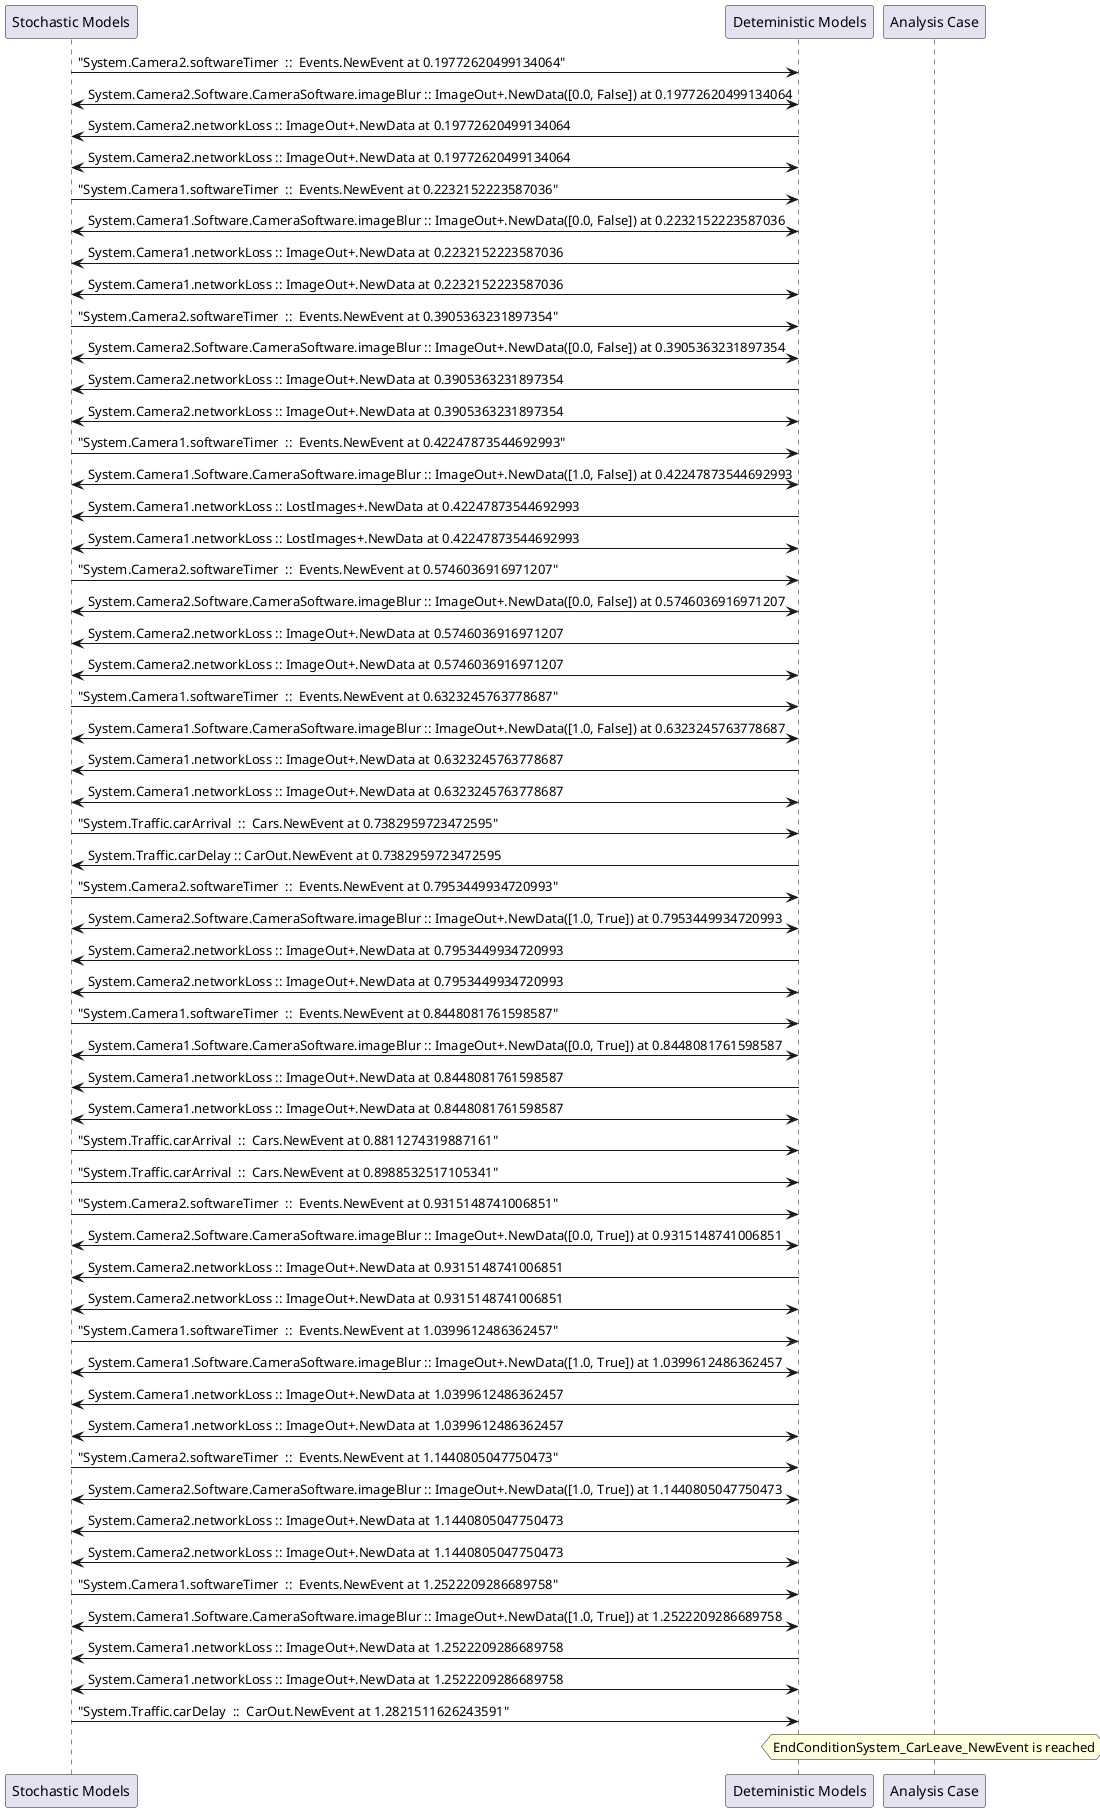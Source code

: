 
	@startuml
	participant "Stochastic Models" as stochmodel
	participant "Deteministic Models" as detmodel
	participant "Analysis Case" as analysis
	{11848_stop} stochmodel -> detmodel : "System.Camera2.softwareTimer  ::  Events.NewEvent at 0.19772620499134064"
detmodel <-> stochmodel : System.Camera2.Software.CameraSoftware.imageBlur :: ImageOut+.NewData([0.0, False]) at 0.19772620499134064
detmodel -> stochmodel : System.Camera2.networkLoss :: ImageOut+.NewData at 0.19772620499134064
detmodel <-> stochmodel : System.Camera2.networkLoss :: ImageOut+.NewData at 0.19772620499134064
{11833_stop} stochmodel -> detmodel : "System.Camera1.softwareTimer  ::  Events.NewEvent at 0.2232152223587036"
detmodel <-> stochmodel : System.Camera1.Software.CameraSoftware.imageBlur :: ImageOut+.NewData([0.0, False]) at 0.2232152223587036
detmodel -> stochmodel : System.Camera1.networkLoss :: ImageOut+.NewData at 0.2232152223587036
detmodel <-> stochmodel : System.Camera1.networkLoss :: ImageOut+.NewData at 0.2232152223587036
{11849_stop} stochmodel -> detmodel : "System.Camera2.softwareTimer  ::  Events.NewEvent at 0.3905363231897354"
detmodel <-> stochmodel : System.Camera2.Software.CameraSoftware.imageBlur :: ImageOut+.NewData([0.0, False]) at 0.3905363231897354
detmodel -> stochmodel : System.Camera2.networkLoss :: ImageOut+.NewData at 0.3905363231897354
detmodel <-> stochmodel : System.Camera2.networkLoss :: ImageOut+.NewData at 0.3905363231897354
{11834_stop} stochmodel -> detmodel : "System.Camera1.softwareTimer  ::  Events.NewEvent at 0.42247873544692993"
detmodel <-> stochmodel : System.Camera1.Software.CameraSoftware.imageBlur :: ImageOut+.NewData([1.0, False]) at 0.42247873544692993
detmodel -> stochmodel : System.Camera1.networkLoss :: LostImages+.NewData at 0.42247873544692993
detmodel <-> stochmodel : System.Camera1.networkLoss :: LostImages+.NewData at 0.42247873544692993
{11850_stop} stochmodel -> detmodel : "System.Camera2.softwareTimer  ::  Events.NewEvent at 0.5746036916971207"
detmodel <-> stochmodel : System.Camera2.Software.CameraSoftware.imageBlur :: ImageOut+.NewData([0.0, False]) at 0.5746036916971207
detmodel -> stochmodel : System.Camera2.networkLoss :: ImageOut+.NewData at 0.5746036916971207
detmodel <-> stochmodel : System.Camera2.networkLoss :: ImageOut+.NewData at 0.5746036916971207
{11835_stop} stochmodel -> detmodel : "System.Camera1.softwareTimer  ::  Events.NewEvent at 0.6323245763778687"
detmodel <-> stochmodel : System.Camera1.Software.CameraSoftware.imageBlur :: ImageOut+.NewData([1.0, False]) at 0.6323245763778687
detmodel -> stochmodel : System.Camera1.networkLoss :: ImageOut+.NewData at 0.6323245763778687
detmodel <-> stochmodel : System.Camera1.networkLoss :: ImageOut+.NewData at 0.6323245763778687
{11864_stop} stochmodel -> detmodel : "System.Traffic.carArrival  ::  Cars.NewEvent at 0.7382959723472595"
{11871_start} detmodel -> stochmodel : System.Traffic.carDelay :: CarOut.NewEvent at 0.7382959723472595
{11851_stop} stochmodel -> detmodel : "System.Camera2.softwareTimer  ::  Events.NewEvent at 0.7953449934720993"
detmodel <-> stochmodel : System.Camera2.Software.CameraSoftware.imageBlur :: ImageOut+.NewData([1.0, True]) at 0.7953449934720993
detmodel -> stochmodel : System.Camera2.networkLoss :: ImageOut+.NewData at 0.7953449934720993
detmodel <-> stochmodel : System.Camera2.networkLoss :: ImageOut+.NewData at 0.7953449934720993
{11836_stop} stochmodel -> detmodel : "System.Camera1.softwareTimer  ::  Events.NewEvent at 0.8448081761598587"
detmodel <-> stochmodel : System.Camera1.Software.CameraSoftware.imageBlur :: ImageOut+.NewData([0.0, True]) at 0.8448081761598587
detmodel -> stochmodel : System.Camera1.networkLoss :: ImageOut+.NewData at 0.8448081761598587
detmodel <-> stochmodel : System.Camera1.networkLoss :: ImageOut+.NewData at 0.8448081761598587
{11865_stop} stochmodel -> detmodel : "System.Traffic.carArrival  ::  Cars.NewEvent at 0.8811274319887161"
{11866_stop} stochmodel -> detmodel : "System.Traffic.carArrival  ::  Cars.NewEvent at 0.8988532517105341"
{11852_stop} stochmodel -> detmodel : "System.Camera2.softwareTimer  ::  Events.NewEvent at 0.9315148741006851"
detmodel <-> stochmodel : System.Camera2.Software.CameraSoftware.imageBlur :: ImageOut+.NewData([0.0, True]) at 0.9315148741006851
detmodel -> stochmodel : System.Camera2.networkLoss :: ImageOut+.NewData at 0.9315148741006851
detmodel <-> stochmodel : System.Camera2.networkLoss :: ImageOut+.NewData at 0.9315148741006851
{11837_stop} stochmodel -> detmodel : "System.Camera1.softwareTimer  ::  Events.NewEvent at 1.0399612486362457"
detmodel <-> stochmodel : System.Camera1.Software.CameraSoftware.imageBlur :: ImageOut+.NewData([1.0, True]) at 1.0399612486362457
detmodel -> stochmodel : System.Camera1.networkLoss :: ImageOut+.NewData at 1.0399612486362457
detmodel <-> stochmodel : System.Camera1.networkLoss :: ImageOut+.NewData at 1.0399612486362457
{11853_stop} stochmodel -> detmodel : "System.Camera2.softwareTimer  ::  Events.NewEvent at 1.1440805047750473"
detmodel <-> stochmodel : System.Camera2.Software.CameraSoftware.imageBlur :: ImageOut+.NewData([1.0, True]) at 1.1440805047750473
detmodel -> stochmodel : System.Camera2.networkLoss :: ImageOut+.NewData at 1.1440805047750473
detmodel <-> stochmodel : System.Camera2.networkLoss :: ImageOut+.NewData at 1.1440805047750473
{11838_stop} stochmodel -> detmodel : "System.Camera1.softwareTimer  ::  Events.NewEvent at 1.2522209286689758"
detmodel <-> stochmodel : System.Camera1.Software.CameraSoftware.imageBlur :: ImageOut+.NewData([1.0, True]) at 1.2522209286689758
detmodel -> stochmodel : System.Camera1.networkLoss :: ImageOut+.NewData at 1.2522209286689758
detmodel <-> stochmodel : System.Camera1.networkLoss :: ImageOut+.NewData at 1.2522209286689758
{11871_stop} stochmodel -> detmodel : "System.Traffic.carDelay  ::  CarOut.NewEvent at 1.2821511626243591"
{11871_start} <-> {11871_stop} : delay
hnote over analysis 
EndConditionSystem_CarLeave_NewEvent is reached
endnote
@enduml